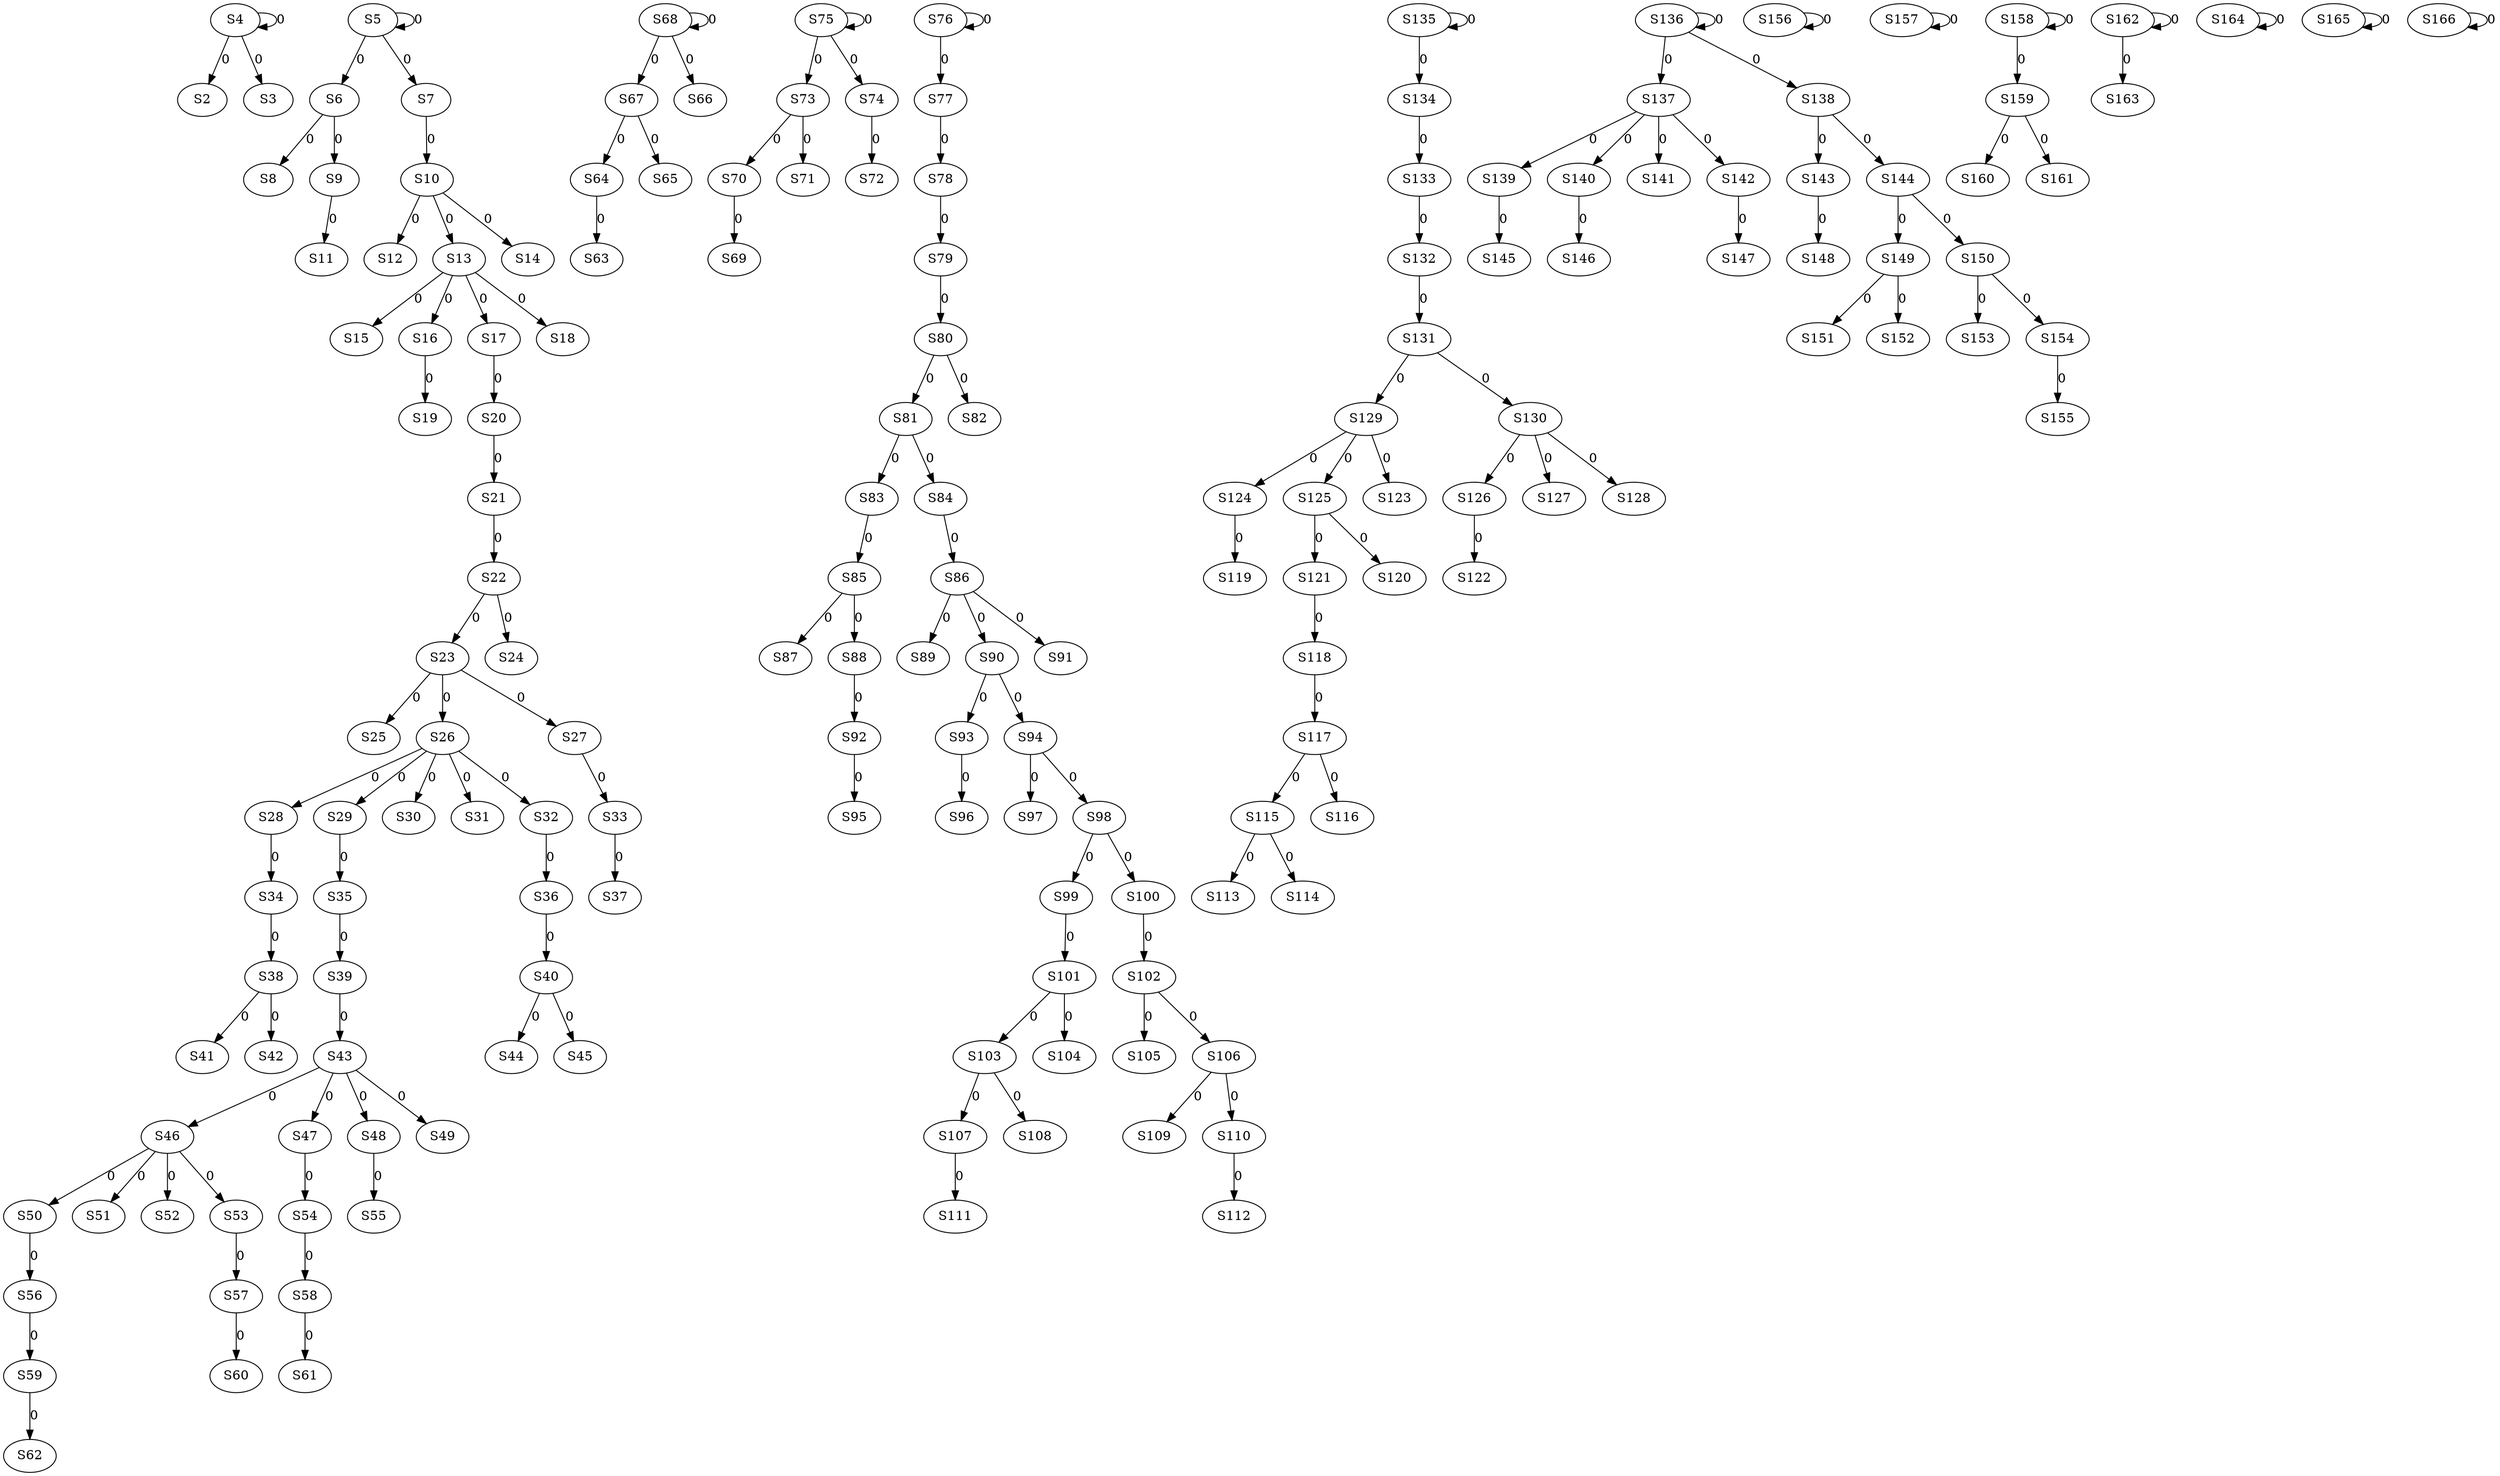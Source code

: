 strict digraph {
	S4 -> S2 [ label = 0 ];
	S4 -> S3 [ label = 0 ];
	S4 -> S4 [ label = 0 ];
	S5 -> S5 [ label = 0 ];
	S5 -> S6 [ label = 0 ];
	S5 -> S7 [ label = 0 ];
	S6 -> S8 [ label = 0 ];
	S6 -> S9 [ label = 0 ];
	S7 -> S10 [ label = 0 ];
	S9 -> S11 [ label = 0 ];
	S10 -> S12 [ label = 0 ];
	S10 -> S13 [ label = 0 ];
	S10 -> S14 [ label = 0 ];
	S13 -> S15 [ label = 0 ];
	S13 -> S16 [ label = 0 ];
	S13 -> S17 [ label = 0 ];
	S13 -> S18 [ label = 0 ];
	S16 -> S19 [ label = 0 ];
	S17 -> S20 [ label = 0 ];
	S20 -> S21 [ label = 0 ];
	S21 -> S22 [ label = 0 ];
	S22 -> S23 [ label = 0 ];
	S22 -> S24 [ label = 0 ];
	S23 -> S25 [ label = 0 ];
	S23 -> S26 [ label = 0 ];
	S23 -> S27 [ label = 0 ];
	S26 -> S28 [ label = 0 ];
	S26 -> S29 [ label = 0 ];
	S26 -> S30 [ label = 0 ];
	S26 -> S31 [ label = 0 ];
	S26 -> S32 [ label = 0 ];
	S27 -> S33 [ label = 0 ];
	S28 -> S34 [ label = 0 ];
	S29 -> S35 [ label = 0 ];
	S32 -> S36 [ label = 0 ];
	S33 -> S37 [ label = 0 ];
	S34 -> S38 [ label = 0 ];
	S35 -> S39 [ label = 0 ];
	S36 -> S40 [ label = 0 ];
	S38 -> S41 [ label = 0 ];
	S38 -> S42 [ label = 0 ];
	S39 -> S43 [ label = 0 ];
	S40 -> S44 [ label = 0 ];
	S40 -> S45 [ label = 0 ];
	S43 -> S46 [ label = 0 ];
	S43 -> S47 [ label = 0 ];
	S43 -> S48 [ label = 0 ];
	S43 -> S49 [ label = 0 ];
	S46 -> S50 [ label = 0 ];
	S46 -> S51 [ label = 0 ];
	S46 -> S52 [ label = 0 ];
	S46 -> S53 [ label = 0 ];
	S47 -> S54 [ label = 0 ];
	S48 -> S55 [ label = 0 ];
	S50 -> S56 [ label = 0 ];
	S53 -> S57 [ label = 0 ];
	S54 -> S58 [ label = 0 ];
	S56 -> S59 [ label = 0 ];
	S57 -> S60 [ label = 0 ];
	S58 -> S61 [ label = 0 ];
	S59 -> S62 [ label = 0 ];
	S64 -> S63 [ label = 0 ];
	S67 -> S64 [ label = 0 ];
	S67 -> S65 [ label = 0 ];
	S68 -> S66 [ label = 0 ];
	S68 -> S67 [ label = 0 ];
	S68 -> S68 [ label = 0 ];
	S70 -> S69 [ label = 0 ];
	S73 -> S70 [ label = 0 ];
	S73 -> S71 [ label = 0 ];
	S74 -> S72 [ label = 0 ];
	S75 -> S73 [ label = 0 ];
	S75 -> S74 [ label = 0 ];
	S75 -> S75 [ label = 0 ];
	S76 -> S76 [ label = 0 ];
	S76 -> S77 [ label = 0 ];
	S77 -> S78 [ label = 0 ];
	S78 -> S79 [ label = 0 ];
	S79 -> S80 [ label = 0 ];
	S80 -> S81 [ label = 0 ];
	S80 -> S82 [ label = 0 ];
	S81 -> S83 [ label = 0 ];
	S81 -> S84 [ label = 0 ];
	S83 -> S85 [ label = 0 ];
	S84 -> S86 [ label = 0 ];
	S85 -> S87 [ label = 0 ];
	S85 -> S88 [ label = 0 ];
	S86 -> S89 [ label = 0 ];
	S86 -> S90 [ label = 0 ];
	S86 -> S91 [ label = 0 ];
	S88 -> S92 [ label = 0 ];
	S90 -> S93 [ label = 0 ];
	S90 -> S94 [ label = 0 ];
	S92 -> S95 [ label = 0 ];
	S93 -> S96 [ label = 0 ];
	S94 -> S97 [ label = 0 ];
	S94 -> S98 [ label = 0 ];
	S98 -> S99 [ label = 0 ];
	S98 -> S100 [ label = 0 ];
	S99 -> S101 [ label = 0 ];
	S100 -> S102 [ label = 0 ];
	S101 -> S103 [ label = 0 ];
	S101 -> S104 [ label = 0 ];
	S102 -> S105 [ label = 0 ];
	S102 -> S106 [ label = 0 ];
	S103 -> S107 [ label = 0 ];
	S103 -> S108 [ label = 0 ];
	S106 -> S109 [ label = 0 ];
	S106 -> S110 [ label = 0 ];
	S107 -> S111 [ label = 0 ];
	S110 -> S112 [ label = 0 ];
	S115 -> S113 [ label = 0 ];
	S115 -> S114 [ label = 0 ];
	S117 -> S115 [ label = 0 ];
	S117 -> S116 [ label = 0 ];
	S118 -> S117 [ label = 0 ];
	S121 -> S118 [ label = 0 ];
	S124 -> S119 [ label = 0 ];
	S125 -> S120 [ label = 0 ];
	S125 -> S121 [ label = 0 ];
	S126 -> S122 [ label = 0 ];
	S129 -> S123 [ label = 0 ];
	S129 -> S124 [ label = 0 ];
	S129 -> S125 [ label = 0 ];
	S130 -> S126 [ label = 0 ];
	S130 -> S127 [ label = 0 ];
	S130 -> S128 [ label = 0 ];
	S131 -> S129 [ label = 0 ];
	S131 -> S130 [ label = 0 ];
	S132 -> S131 [ label = 0 ];
	S133 -> S132 [ label = 0 ];
	S134 -> S133 [ label = 0 ];
	S135 -> S134 [ label = 0 ];
	S135 -> S135 [ label = 0 ];
	S136 -> S136 [ label = 0 ];
	S136 -> S137 [ label = 0 ];
	S136 -> S138 [ label = 0 ];
	S137 -> S139 [ label = 0 ];
	S137 -> S140 [ label = 0 ];
	S137 -> S141 [ label = 0 ];
	S137 -> S142 [ label = 0 ];
	S138 -> S143 [ label = 0 ];
	S138 -> S144 [ label = 0 ];
	S139 -> S145 [ label = 0 ];
	S140 -> S146 [ label = 0 ];
	S142 -> S147 [ label = 0 ];
	S143 -> S148 [ label = 0 ];
	S144 -> S149 [ label = 0 ];
	S144 -> S150 [ label = 0 ];
	S149 -> S151 [ label = 0 ];
	S149 -> S152 [ label = 0 ];
	S150 -> S153 [ label = 0 ];
	S150 -> S154 [ label = 0 ];
	S154 -> S155 [ label = 0 ];
	S156 -> S156 [ label = 0 ];
	S157 -> S157 [ label = 0 ];
	S158 -> S158 [ label = 0 ];
	S158 -> S159 [ label = 0 ];
	S159 -> S160 [ label = 0 ];
	S159 -> S161 [ label = 0 ];
	S162 -> S162 [ label = 0 ];
	S162 -> S163 [ label = 0 ];
	S164 -> S164 [ label = 0 ];
	S165 -> S165 [ label = 0 ];
	S166 -> S166 [ label = 0 ];
}